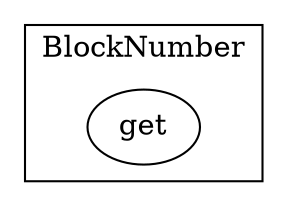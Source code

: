 strict digraph {
subgraph cluster_3726_BlockNumber {
label = "BlockNumber"
"3726_get" [label="get"]
}subgraph cluster_solidity {
label = "[Solidity]"
}
}